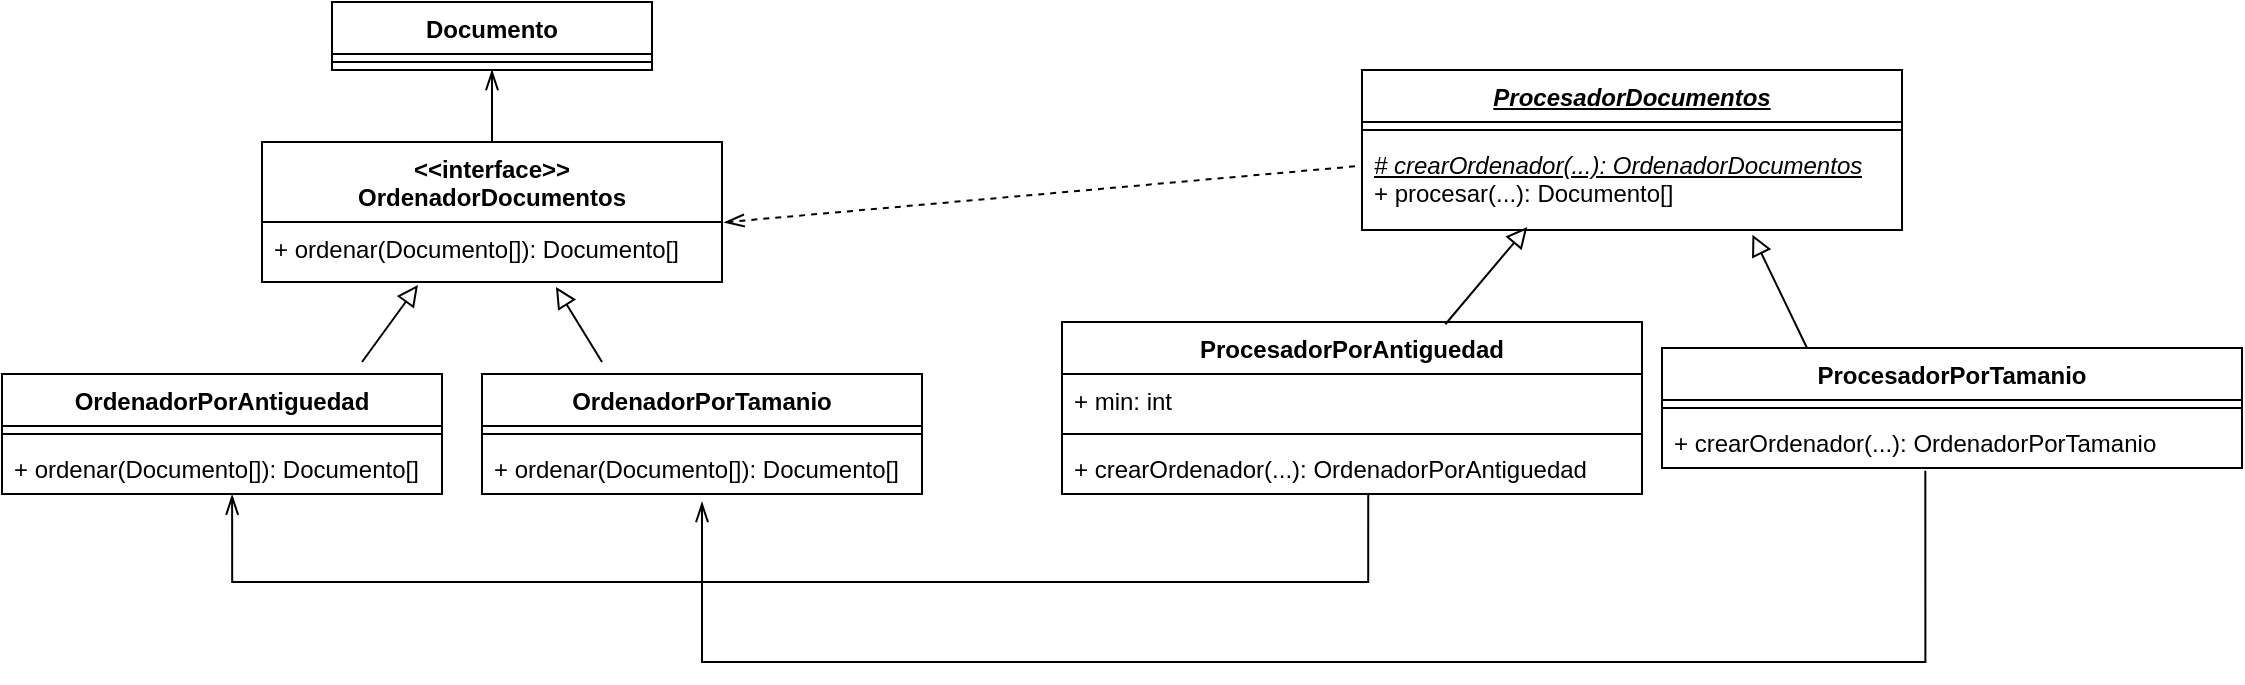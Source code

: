 <mxfile>
    <diagram id="CXxjepbQB2kTW1-W0WuE" name="Page-1">
        <mxGraphModel dx="1378" dy="657" grid="1" gridSize="10" guides="1" tooltips="1" connect="1" arrows="1" fold="1" page="1" pageScale="1" pageWidth="850" pageHeight="1100" math="0" shadow="0">
            <root>
                <mxCell id="0"/>
                <mxCell id="1" parent="0"/>
                <mxCell id="5" value="&lt;i&gt;&lt;u&gt;ProcesadorDocumentos&lt;/u&gt;&lt;/i&gt;" style="swimlane;fontStyle=1;align=center;verticalAlign=top;childLayout=stackLayout;horizontal=1;startSize=26;horizontalStack=0;resizeParent=1;resizeParentMax=0;resizeLast=0;collapsible=1;marginBottom=0;whiteSpace=wrap;html=1;" parent="1" vertex="1">
                    <mxGeometry x="750" y="164" width="270" height="80" as="geometry">
                        <mxRectangle x="230" y="80" width="120" height="30" as="alternateBounds"/>
                    </mxGeometry>
                </mxCell>
                <mxCell id="7" value="" style="line;strokeWidth=1;fillColor=none;align=left;verticalAlign=middle;spacingTop=-1;spacingLeft=3;spacingRight=3;rotatable=0;labelPosition=right;points=[];portConstraint=eastwest;strokeColor=inherit;" parent="5" vertex="1">
                    <mxGeometry y="26" width="270" height="8" as="geometry"/>
                </mxCell>
                <mxCell id="8" value="&lt;i&gt;&lt;u&gt;# crearOrdenador(...): OrdenadorDocumentos&lt;/u&gt;&lt;/i&gt;&lt;div&gt;+ procesar(...): Documento[]&lt;/div&gt;" style="text;strokeColor=none;fillColor=none;align=left;verticalAlign=top;spacingLeft=4;spacingRight=4;overflow=hidden;rotatable=0;points=[[0,0.5],[1,0.5]];portConstraint=eastwest;whiteSpace=wrap;html=1;" parent="5" vertex="1">
                    <mxGeometry y="34" width="270" height="46" as="geometry"/>
                </mxCell>
                <mxCell id="9" value="Documento" style="swimlane;fontStyle=1;align=center;verticalAlign=top;childLayout=stackLayout;horizontal=1;startSize=26;horizontalStack=0;resizeParent=1;resizeParentMax=0;resizeLast=0;collapsible=1;marginBottom=0;whiteSpace=wrap;html=1;" parent="1" vertex="1">
                    <mxGeometry x="235" y="130" width="160" height="34" as="geometry">
                        <mxRectangle x="170" y="290" width="100" height="30" as="alternateBounds"/>
                    </mxGeometry>
                </mxCell>
                <mxCell id="11" value="" style="line;strokeWidth=1;fillColor=none;align=left;verticalAlign=middle;spacingTop=-1;spacingLeft=3;spacingRight=3;rotatable=0;labelPosition=right;points=[];portConstraint=eastwest;strokeColor=inherit;" parent="9" vertex="1">
                    <mxGeometry y="26" width="160" height="8" as="geometry"/>
                </mxCell>
                <mxCell id="23" value="" style="elbow=vertical;endArrow=block;html=1;rounded=0;endSize=8;startSize=8;entryX=0.639;entryY=1.084;entryDx=0;entryDy=0;endFill=0;entryPerimeter=0;" parent="1" target="29" edge="1">
                    <mxGeometry width="50" height="50" relative="1" as="geometry">
                        <mxPoint x="370" y="310" as="sourcePoint"/>
                        <mxPoint x="310.0" y="241.81" as="targetPoint"/>
                    </mxGeometry>
                </mxCell>
                <mxCell id="24" value="" style="elbow=vertical;endArrow=openThin;html=1;rounded=0;endSize=8;startSize=8;entryX=0.5;entryY=1;entryDx=0;entryDy=0;exitX=0.5;exitY=0;exitDx=0;exitDy=0;endFill=0;" parent="1" source="26" target="9" edge="1">
                    <mxGeometry width="50" height="50" relative="1" as="geometry">
                        <mxPoint x="177.01" y="364.002" as="sourcePoint"/>
                        <mxPoint x="176" y="420.02" as="targetPoint"/>
                    </mxGeometry>
                </mxCell>
                <mxCell id="26" value="&lt;div&gt;&amp;lt;&amp;lt;interface&amp;gt;&amp;gt;&lt;/div&gt;OrdenadorDocumentos" style="swimlane;fontStyle=1;align=center;verticalAlign=top;childLayout=stackLayout;horizontal=1;startSize=40;horizontalStack=0;resizeParent=1;resizeParentMax=0;resizeLast=0;collapsible=1;marginBottom=0;whiteSpace=wrap;html=1;" parent="1" vertex="1">
                    <mxGeometry x="200" y="200" width="230" height="70" as="geometry">
                        <mxRectangle x="230" y="80" width="120" height="30" as="alternateBounds"/>
                    </mxGeometry>
                </mxCell>
                <mxCell id="29" value="+ ordenar(Documento[]): Documento[]" style="text;strokeColor=none;fillColor=none;align=left;verticalAlign=top;spacingLeft=4;spacingRight=4;overflow=hidden;rotatable=0;points=[[0,0.5],[1,0.5]];portConstraint=eastwest;whiteSpace=wrap;html=1;" parent="26" vertex="1">
                    <mxGeometry y="40" width="230" height="30" as="geometry"/>
                </mxCell>
                <mxCell id="31" value="" style="endArrow=openThin;html=1;rounded=0;endSize=8;startSize=8;endFill=0;elbow=vertical;entryX=1.005;entryY=0.005;entryDx=0;entryDy=0;entryPerimeter=0;exitX=-0.013;exitY=0.308;exitDx=0;exitDy=0;dashed=1;exitPerimeter=0;" parent="1" source="8" target="29" edge="1">
                    <mxGeometry width="50" height="50" relative="1" as="geometry">
                        <mxPoint x="477" y="431" as="sourcePoint"/>
                        <mxPoint x="524" y="386" as="targetPoint"/>
                    </mxGeometry>
                </mxCell>
                <mxCell id="35" value="ProcesadorPorAntiguedad" style="swimlane;fontStyle=1;align=center;verticalAlign=top;childLayout=stackLayout;horizontal=1;startSize=26;horizontalStack=0;resizeParent=1;resizeParentMax=0;resizeLast=0;collapsible=1;marginBottom=0;whiteSpace=wrap;html=1;" vertex="1" parent="1">
                    <mxGeometry x="600" y="290" width="290" height="86" as="geometry"/>
                </mxCell>
                <mxCell id="36" value="+ min: int" style="text;strokeColor=none;fillColor=none;align=left;verticalAlign=top;spacingLeft=4;spacingRight=4;overflow=hidden;rotatable=0;points=[[0,0.5],[1,0.5]];portConstraint=eastwest;whiteSpace=wrap;html=1;" vertex="1" parent="35">
                    <mxGeometry y="26" width="290" height="26" as="geometry"/>
                </mxCell>
                <mxCell id="37" value="" style="line;strokeWidth=1;fillColor=none;align=left;verticalAlign=middle;spacingTop=-1;spacingLeft=3;spacingRight=3;rotatable=0;labelPosition=right;points=[];portConstraint=eastwest;strokeColor=inherit;" vertex="1" parent="35">
                    <mxGeometry y="52" width="290" height="8" as="geometry"/>
                </mxCell>
                <mxCell id="38" value="+ crearOrdenador(...): OrdenadorPorAntiguedad" style="text;strokeColor=none;fillColor=none;align=left;verticalAlign=top;spacingLeft=4;spacingRight=4;overflow=hidden;rotatable=0;points=[[0,0.5],[1,0.5]];portConstraint=eastwest;whiteSpace=wrap;html=1;" vertex="1" parent="35">
                    <mxGeometry y="60" width="290" height="26" as="geometry"/>
                </mxCell>
                <mxCell id="39" value="ProcesadorPorTamanio" style="swimlane;fontStyle=1;align=center;verticalAlign=top;childLayout=stackLayout;horizontal=1;startSize=26;horizontalStack=0;resizeParent=1;resizeParentMax=0;resizeLast=0;collapsible=1;marginBottom=0;whiteSpace=wrap;html=1;" vertex="1" parent="1">
                    <mxGeometry x="900" y="303" width="290" height="60" as="geometry"/>
                </mxCell>
                <mxCell id="41" value="" style="line;strokeWidth=1;fillColor=none;align=left;verticalAlign=middle;spacingTop=-1;spacingLeft=3;spacingRight=3;rotatable=0;labelPosition=right;points=[];portConstraint=eastwest;strokeColor=inherit;" vertex="1" parent="39">
                    <mxGeometry y="26" width="290" height="8" as="geometry"/>
                </mxCell>
                <mxCell id="42" value="+ crearOrdenador(...): OrdenadorPorTamanio" style="text;strokeColor=none;fillColor=none;align=left;verticalAlign=top;spacingLeft=4;spacingRight=4;overflow=hidden;rotatable=0;points=[[0,0.5],[1,0.5]];portConstraint=eastwest;whiteSpace=wrap;html=1;" vertex="1" parent="39">
                    <mxGeometry y="34" width="290" height="26" as="geometry"/>
                </mxCell>
                <mxCell id="43" value="OrdenadorPorAntiguedad" style="swimlane;fontStyle=1;align=center;verticalAlign=top;childLayout=stackLayout;horizontal=1;startSize=26;horizontalStack=0;resizeParent=1;resizeParentMax=0;resizeLast=0;collapsible=1;marginBottom=0;whiteSpace=wrap;html=1;" vertex="1" parent="1">
                    <mxGeometry x="70" y="316" width="220" height="60" as="geometry"/>
                </mxCell>
                <mxCell id="44" value="" style="line;strokeWidth=1;fillColor=none;align=left;verticalAlign=middle;spacingTop=-1;spacingLeft=3;spacingRight=3;rotatable=0;labelPosition=right;points=[];portConstraint=eastwest;strokeColor=inherit;" vertex="1" parent="43">
                    <mxGeometry y="26" width="220" height="8" as="geometry"/>
                </mxCell>
                <mxCell id="45" value="&lt;span style=&quot;color: rgb(0, 0, 0);&quot;&gt;+ ordenar(Documento[]): Documento[]&lt;/span&gt;" style="text;strokeColor=none;fillColor=none;align=left;verticalAlign=top;spacingLeft=4;spacingRight=4;overflow=hidden;rotatable=0;points=[[0,0.5],[1,0.5]];portConstraint=eastwest;whiteSpace=wrap;html=1;" vertex="1" parent="43">
                    <mxGeometry y="34" width="220" height="26" as="geometry"/>
                </mxCell>
                <mxCell id="46" value="" style="elbow=vertical;endArrow=block;html=1;rounded=0;endSize=8;startSize=8;entryX=0.339;entryY=1.052;entryDx=0;entryDy=0;endFill=0;entryPerimeter=0;" edge="1" parent="1" target="29">
                    <mxGeometry width="50" height="50" relative="1" as="geometry">
                        <mxPoint x="250" y="310" as="sourcePoint"/>
                        <mxPoint x="440" y="265" as="targetPoint"/>
                    </mxGeometry>
                </mxCell>
                <mxCell id="20" value="OrdenadorPorTamanio" style="swimlane;fontStyle=1;align=center;verticalAlign=top;childLayout=stackLayout;horizontal=1;startSize=26;horizontalStack=0;resizeParent=1;resizeParentMax=0;resizeLast=0;collapsible=1;marginBottom=0;whiteSpace=wrap;html=1;" parent="1" vertex="1">
                    <mxGeometry x="310" y="316" width="220" height="60" as="geometry"/>
                </mxCell>
                <mxCell id="21" value="" style="line;strokeWidth=1;fillColor=none;align=left;verticalAlign=middle;spacingTop=-1;spacingLeft=3;spacingRight=3;rotatable=0;labelPosition=right;points=[];portConstraint=eastwest;strokeColor=inherit;" parent="20" vertex="1">
                    <mxGeometry y="26" width="220" height="8" as="geometry"/>
                </mxCell>
                <mxCell id="22" value="&lt;span style=&quot;color: rgb(0, 0, 0);&quot;&gt;+ ordenar(Documento[]): Documento[]&lt;/span&gt;" style="text;strokeColor=none;fillColor=none;align=left;verticalAlign=top;spacingLeft=4;spacingRight=4;overflow=hidden;rotatable=0;points=[[0,0.5],[1,0.5]];portConstraint=eastwest;whiteSpace=wrap;html=1;" parent="20" vertex="1">
                    <mxGeometry y="34" width="220" height="26" as="geometry"/>
                </mxCell>
                <mxCell id="47" value="" style="elbow=vertical;endArrow=block;html=1;rounded=0;endSize=8;startSize=8;entryX=0.723;entryY=1.051;entryDx=0;entryDy=0;endFill=0;entryPerimeter=0;exitX=0.25;exitY=0;exitDx=0;exitDy=0;" edge="1" parent="1" source="39" target="8">
                    <mxGeometry width="50" height="50" relative="1" as="geometry">
                        <mxPoint x="380" y="320" as="sourcePoint"/>
                        <mxPoint x="357" y="283" as="targetPoint"/>
                    </mxGeometry>
                </mxCell>
                <mxCell id="48" value="" style="elbow=vertical;endArrow=block;html=1;rounded=0;endSize=8;startSize=8;entryX=0.306;entryY=0.968;entryDx=0;entryDy=0;endFill=0;entryPerimeter=0;exitX=0.661;exitY=0.013;exitDx=0;exitDy=0;exitPerimeter=0;" edge="1" parent="1" source="35" target="8">
                    <mxGeometry width="50" height="50" relative="1" as="geometry">
                        <mxPoint x="983" y="313" as="sourcePoint"/>
                        <mxPoint x="955" y="256" as="targetPoint"/>
                    </mxGeometry>
                </mxCell>
                <mxCell id="49" value="" style="elbow=vertical;endArrow=openThin;html=1;rounded=0;endSize=8;startSize=8;entryX=0.523;entryY=1.013;entryDx=0;entryDy=0;exitX=0.528;exitY=1.013;exitDx=0;exitDy=0;endFill=0;exitPerimeter=0;entryPerimeter=0;edgeStyle=orthogonalEdgeStyle;" edge="1" parent="1" source="38" target="45">
                    <mxGeometry width="50" height="50" relative="1" as="geometry">
                        <mxPoint x="325" y="210" as="sourcePoint"/>
                        <mxPoint x="325" y="174" as="targetPoint"/>
                        <Array as="points">
                            <mxPoint x="753" y="420"/>
                            <mxPoint x="185" y="420"/>
                        </Array>
                    </mxGeometry>
                </mxCell>
                <mxCell id="51" value="" style="elbow=vertical;endArrow=openThin;html=1;rounded=0;endSize=8;startSize=8;exitX=0.454;exitY=1.051;exitDx=0;exitDy=0;endFill=0;exitPerimeter=0;edgeStyle=orthogonalEdgeStyle;" edge="1" parent="1" source="42">
                    <mxGeometry width="50" height="50" relative="1" as="geometry">
                        <mxPoint x="763" y="386" as="sourcePoint"/>
                        <mxPoint x="420" y="380" as="targetPoint"/>
                        <Array as="points">
                            <mxPoint x="1032" y="460"/>
                            <mxPoint x="420" y="460"/>
                        </Array>
                    </mxGeometry>
                </mxCell>
            </root>
        </mxGraphModel>
    </diagram>
</mxfile>